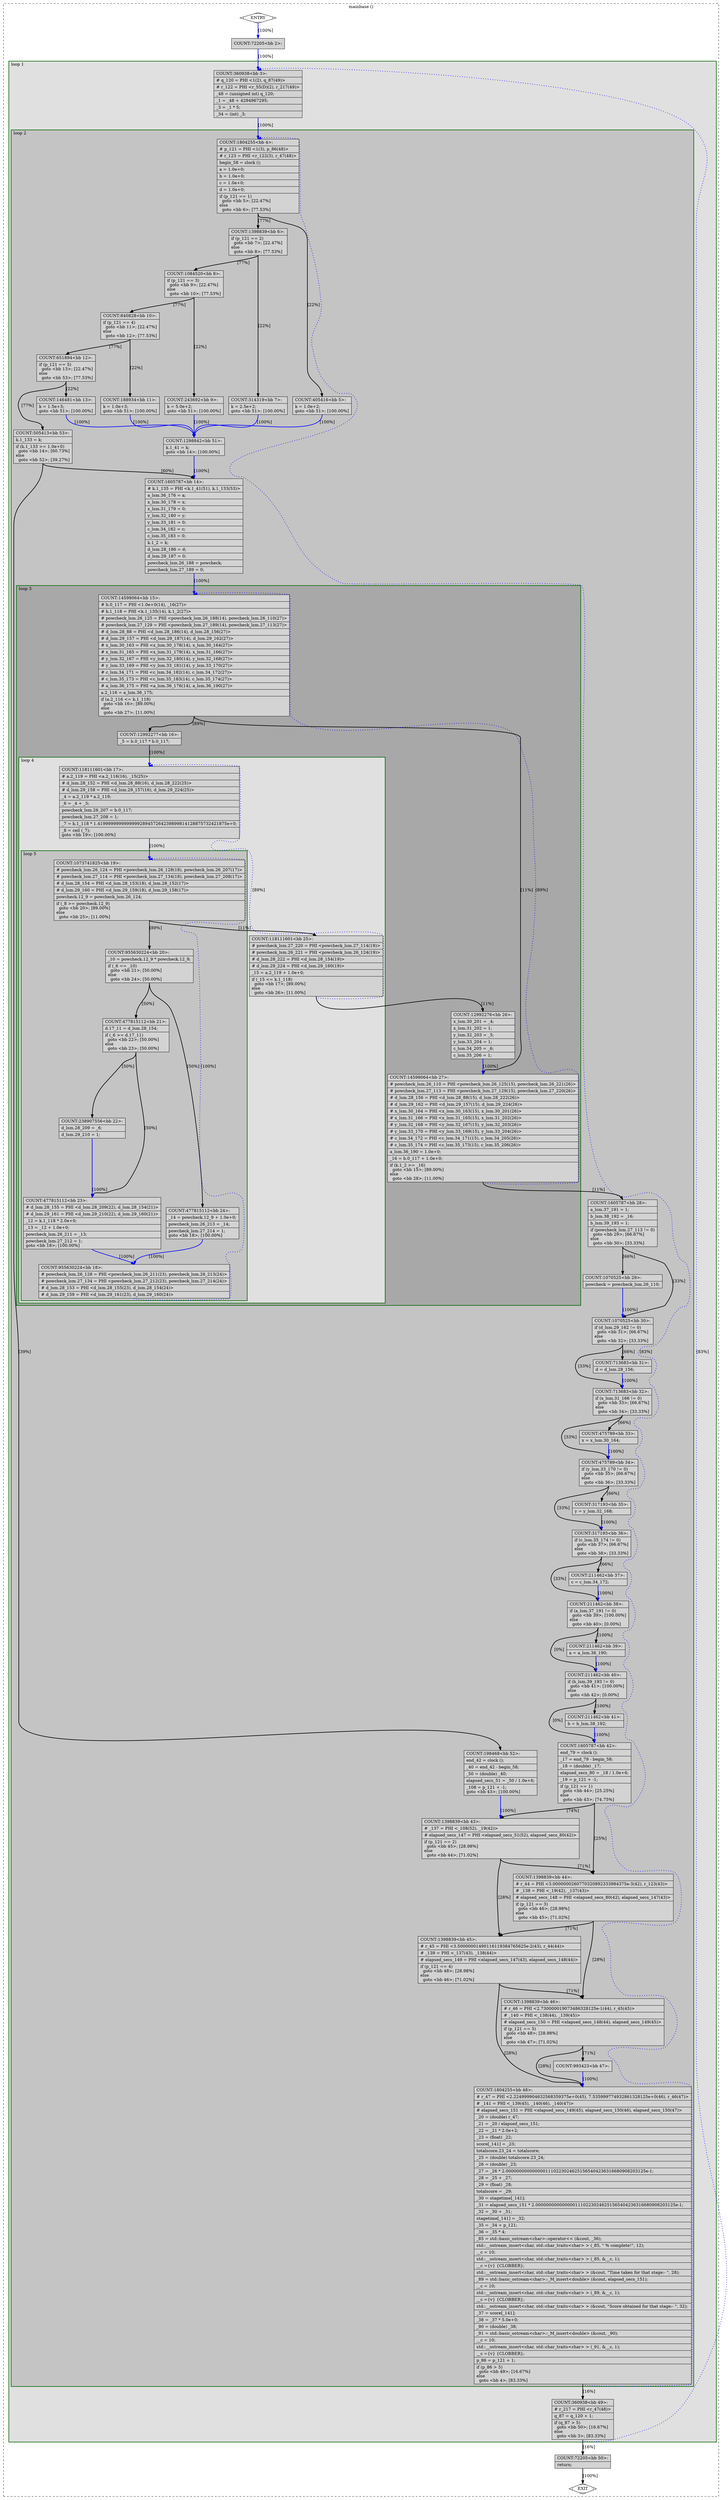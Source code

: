 digraph "benchmark.cpp.141t.loop" {
overlap=false;
subgraph "cluster_mainbase" {
	style="dashed";
	color="black";
	label="mainbase ()";
	subgraph cluster_1888_1 {
	style="filled";
	color="darkgreen";
	fillcolor="grey88";
	label="loop 1";
	labeljust=l;
	penwidth=2;
	subgraph cluster_1888_2 {
	style="filled";
	color="darkgreen";
	fillcolor="grey77";
	label="loop 2";
	labeljust=l;
	penwidth=2;
	subgraph cluster_1888_3 {
	style="filled";
	color="darkgreen";
	fillcolor="grey66";
	label="loop 3";
	labeljust=l;
	penwidth=2;
	subgraph cluster_1888_4 {
	style="filled";
	color="darkgreen";
	fillcolor="grey88";
	label="loop 4";
	labeljust=l;
	penwidth=2;
	subgraph cluster_1888_5 {
	style="filled";
	color="darkgreen";
	fillcolor="grey77";
	label="loop 5";
	labeljust=l;
	penwidth=2;
	fn_1888_basic_block_19 [shape=record,style=filled,fillcolor=lightgrey,label="{COUNT:1073741825\<bb\ 19\>:\l\
|#\ powcheck_lsm.26_124\ =\ PHI\ \<powcheck_lsm.26_128(18),\ powcheck_lsm.26_207(17)\>\l\
|#\ powcheck_lsm.27_114\ =\ PHI\ \<powcheck_lsm.27_134(18),\ powcheck_lsm.27_208(17)\>\l\
|#\ d_lsm.28_154\ =\ PHI\ \<d_lsm.28_153(18),\ d_lsm.28_152(17)\>\l\
|#\ d_lsm.29_160\ =\ PHI\ \<d_lsm.29_159(18),\ d_lsm.29_158(17)\>\l\
|powcheck.12_9\ =\ powcheck_lsm.26_124;\l\
|if\ (_8\ \>=\ powcheck.12_9)\l\
\ \ goto\ \<bb\ 20\>;\ [89.00%]\l\
else\l\
\ \ goto\ \<bb\ 25\>;\ [11.00%]\l\
}"];

	fn_1888_basic_block_20 [shape=record,style=filled,fillcolor=lightgrey,label="{COUNT:955630224\<bb\ 20\>:\l\
|_10\ =\ powcheck.12_9\ *\ powcheck.12_9;\l\
|if\ (_6\ ==\ _10)\l\
\ \ goto\ \<bb\ 21\>;\ [50.00%]\l\
else\l\
\ \ goto\ \<bb\ 24\>;\ [50.00%]\l\
}"];

	fn_1888_basic_block_21 [shape=record,style=filled,fillcolor=lightgrey,label="{COUNT:477815112\<bb\ 21\>:\l\
|d.17_11\ =\ d_lsm.28_154;\l\
|if\ (_6\ \>=\ d.17_11)\l\
\ \ goto\ \<bb\ 22\>;\ [50.00%]\l\
else\l\
\ \ goto\ \<bb\ 23\>;\ [50.00%]\l\
}"];

	fn_1888_basic_block_24 [shape=record,style=filled,fillcolor=lightgrey,label="{COUNT:477815112\<bb\ 24\>:\l\
|_14\ =\ powcheck.12_9\ +\ 1.0e+0;\l\
|powcheck_lsm.26_213\ =\ _14;\l\
|powcheck_lsm.27_214\ =\ 1;\l\
goto\ \<bb\ 18\>;\ [100.00%]\l\
}"];

	fn_1888_basic_block_22 [shape=record,style=filled,fillcolor=lightgrey,label="{COUNT:238907556\<bb\ 22\>:\l\
|d_lsm.28_209\ =\ _6;\l\
|d_lsm.29_210\ =\ 1;\l\
}"];

	fn_1888_basic_block_23 [shape=record,style=filled,fillcolor=lightgrey,label="{COUNT:477815112\<bb\ 23\>:\l\
|#\ d_lsm.28_155\ =\ PHI\ \<d_lsm.28_209(22),\ d_lsm.28_154(21)\>\l\
|#\ d_lsm.29_161\ =\ PHI\ \<d_lsm.29_210(22),\ d_lsm.29_160(21)\>\l\
|_12\ =\ k.1_118\ *\ 2.0e+0;\l\
|_13\ =\ _12\ +\ 1.0e+0;\l\
|powcheck_lsm.26_211\ =\ _13;\l\
|powcheck_lsm.27_212\ =\ 1;\l\
goto\ \<bb\ 18\>;\ [100.00%]\l\
}"];

	fn_1888_basic_block_18 [shape=record,style=filled,fillcolor=lightgrey,label="{COUNT:955630224\<bb\ 18\>:\l\
|#\ powcheck_lsm.26_128\ =\ PHI\ \<powcheck_lsm.26_211(23),\ powcheck_lsm.26_213(24)\>\l\
|#\ powcheck_lsm.27_134\ =\ PHI\ \<powcheck_lsm.27_212(23),\ powcheck_lsm.27_214(24)\>\l\
|#\ d_lsm.28_153\ =\ PHI\ \<d_lsm.28_155(23),\ d_lsm.28_154(24)\>\l\
|#\ d_lsm.29_159\ =\ PHI\ \<d_lsm.29_161(23),\ d_lsm.29_160(24)\>\l\
}"];

	}
	fn_1888_basic_block_17 [shape=record,style=filled,fillcolor=lightgrey,label="{COUNT:118111601\<bb\ 17\>:\l\
|#\ a.2_119\ =\ PHI\ \<a.2_116(16),\ _15(25)\>\l\
|#\ d_lsm.28_152\ =\ PHI\ \<d_lsm.28_88(16),\ d_lsm.28_222(25)\>\l\
|#\ d_lsm.29_158\ =\ PHI\ \<d_lsm.29_157(16),\ d_lsm.29_224(25)\>\l\
|_4\ =\ a.2_119\ *\ a.2_119;\l\
|_6\ =\ _4\ +\ _5;\l\
|powcheck_lsm.26_207\ =\ b.0_117;\l\
|powcheck_lsm.27_208\ =\ 1;\l\
|_7\ =\ k.1_118\ *\ 1.4199999999999999289457264239899814128875732421875e+0;\l\
|_8\ =\ ceil\ (_7);\l\
goto\ \<bb\ 19\>;\ [100.00%]\l\
}"];

	fn_1888_basic_block_25 [shape=record,style=filled,fillcolor=lightgrey,label="{COUNT:118111601\<bb\ 25\>:\l\
|#\ powcheck_lsm.27_220\ =\ PHI\ \<powcheck_lsm.27_114(19)\>\l\
|#\ powcheck_lsm.26_221\ =\ PHI\ \<powcheck_lsm.26_124(19)\>\l\
|#\ d_lsm.28_222\ =\ PHI\ \<d_lsm.28_154(19)\>\l\
|#\ d_lsm.29_224\ =\ PHI\ \<d_lsm.29_160(19)\>\l\
|_15\ =\ a.2_119\ +\ 1.0e+0;\l\
|if\ (_15\ \<=\ k.1_118)\l\
\ \ goto\ \<bb\ 17\>;\ [89.00%]\l\
else\l\
\ \ goto\ \<bb\ 26\>;\ [11.00%]\l\
}"];

	}
	fn_1888_basic_block_15 [shape=record,style=filled,fillcolor=lightgrey,label="{COUNT:14598064\<bb\ 15\>:\l\
|#\ b.0_117\ =\ PHI\ \<1.0e+0(14),\ _16(27)\>\l\
|#\ k.1_118\ =\ PHI\ \<k.1_135(14),\ k.1_2(27)\>\l\
|#\ powcheck_lsm.26_125\ =\ PHI\ \<powcheck_lsm.26_188(14),\ powcheck_lsm.26_110(27)\>\l\
|#\ powcheck_lsm.27_129\ =\ PHI\ \<powcheck_lsm.27_189(14),\ powcheck_lsm.27_113(27)\>\l\
|#\ d_lsm.28_88\ =\ PHI\ \<d_lsm.28_186(14),\ d_lsm.28_156(27)\>\l\
|#\ d_lsm.29_157\ =\ PHI\ \<d_lsm.29_187(14),\ d_lsm.29_162(27)\>\l\
|#\ x_lsm.30_163\ =\ PHI\ \<x_lsm.30_178(14),\ x_lsm.30_164(27)\>\l\
|#\ x_lsm.31_165\ =\ PHI\ \<x_lsm.31_179(14),\ x_lsm.31_166(27)\>\l\
|#\ y_lsm.32_167\ =\ PHI\ \<y_lsm.32_180(14),\ y_lsm.32_168(27)\>\l\
|#\ y_lsm.33_169\ =\ PHI\ \<y_lsm.33_181(14),\ y_lsm.33_170(27)\>\l\
|#\ c_lsm.34_171\ =\ PHI\ \<c_lsm.34_182(14),\ c_lsm.34_172(27)\>\l\
|#\ c_lsm.35_173\ =\ PHI\ \<c_lsm.35_183(14),\ c_lsm.35_174(27)\>\l\
|#\ a_lsm.36_175\ =\ PHI\ \<a_lsm.36_176(14),\ a_lsm.36_190(27)\>\l\
|a.2_116\ =\ a_lsm.36_175;\l\
|if\ (a.2_116\ \<=\ k.1_118)\l\
\ \ goto\ \<bb\ 16\>;\ [89.00%]\l\
else\l\
\ \ goto\ \<bb\ 27\>;\ [11.00%]\l\
}"];

	fn_1888_basic_block_16 [shape=record,style=filled,fillcolor=lightgrey,label="{COUNT:12992277\<bb\ 16\>:\l\
|_5\ =\ b.0_117\ *\ b.0_117;\l\
}"];

	fn_1888_basic_block_27 [shape=record,style=filled,fillcolor=lightgrey,label="{COUNT:14598064\<bb\ 27\>:\l\
|#\ powcheck_lsm.26_110\ =\ PHI\ \<powcheck_lsm.26_125(15),\ powcheck_lsm.26_221(26)\>\l\
|#\ powcheck_lsm.27_113\ =\ PHI\ \<powcheck_lsm.27_129(15),\ powcheck_lsm.27_220(26)\>\l\
|#\ d_lsm.28_156\ =\ PHI\ \<d_lsm.28_88(15),\ d_lsm.28_222(26)\>\l\
|#\ d_lsm.29_162\ =\ PHI\ \<d_lsm.29_157(15),\ d_lsm.29_224(26)\>\l\
|#\ x_lsm.30_164\ =\ PHI\ \<x_lsm.30_163(15),\ x_lsm.30_201(26)\>\l\
|#\ x_lsm.31_166\ =\ PHI\ \<x_lsm.31_165(15),\ x_lsm.31_202(26)\>\l\
|#\ y_lsm.32_168\ =\ PHI\ \<y_lsm.32_167(15),\ y_lsm.32_203(26)\>\l\
|#\ y_lsm.33_170\ =\ PHI\ \<y_lsm.33_169(15),\ y_lsm.33_204(26)\>\l\
|#\ c_lsm.34_172\ =\ PHI\ \<c_lsm.34_171(15),\ c_lsm.34_205(26)\>\l\
|#\ c_lsm.35_174\ =\ PHI\ \<c_lsm.35_173(15),\ c_lsm.35_206(26)\>\l\
|a_lsm.36_190\ =\ 1.0e+0;\l\
|_16\ =\ b.0_117\ +\ 1.0e+0;\l\
|if\ (k.1_2\ \>=\ _16)\l\
\ \ goto\ \<bb\ 15\>;\ [89.00%]\l\
else\l\
\ \ goto\ \<bb\ 28\>;\ [11.00%]\l\
}"];

	fn_1888_basic_block_26 [shape=record,style=filled,fillcolor=lightgrey,label="{COUNT:12992276\<bb\ 26\>:\l\
|x_lsm.30_201\ =\ _4;\l\
|x_lsm.31_202\ =\ 1;\l\
|y_lsm.32_203\ =\ _5;\l\
|y_lsm.33_204\ =\ 1;\l\
|c_lsm.34_205\ =\ _6;\l\
|c_lsm.35_206\ =\ 1;\l\
}"];

	}
	fn_1888_basic_block_4 [shape=record,style=filled,fillcolor=lightgrey,label="{COUNT:1804255\<bb\ 4\>:\l\
|#\ p_121\ =\ PHI\ \<1(3),\ p_86(48)\>\l\
|#\ r_123\ =\ PHI\ \<r_122(3),\ r_47(48)\>\l\
|begin_58\ =\ clock\ ();\l\
|a\ =\ 1.0e+0;\l\
|b\ =\ 1.0e+0;\l\
|c\ =\ 1.0e+0;\l\
|d\ =\ 1.0e+0;\l\
|if\ (p_121\ ==\ 1)\l\
\ \ goto\ \<bb\ 5\>;\ [22.47%]\l\
else\l\
\ \ goto\ \<bb\ 6\>;\ [77.53%]\l\
}"];

	fn_1888_basic_block_5 [shape=record,style=filled,fillcolor=lightgrey,label="{COUNT:405416\<bb\ 5\>:\l\
|k\ =\ 1.0e+2;\l\
goto\ \<bb\ 51\>;\ [100.00%]\l\
}"];

	fn_1888_basic_block_6 [shape=record,style=filled,fillcolor=lightgrey,label="{COUNT:1398839\<bb\ 6\>:\l\
|if\ (p_121\ ==\ 2)\l\
\ \ goto\ \<bb\ 7\>;\ [22.47%]\l\
else\l\
\ \ goto\ \<bb\ 8\>;\ [77.53%]\l\
}"];

	fn_1888_basic_block_51 [shape=record,style=filled,fillcolor=lightgrey,label="{COUNT:1298842\<bb\ 51\>:\l\
|k.1_41\ =\ k;\l\
goto\ \<bb\ 14\>;\ [100.00%]\l\
}"];

	fn_1888_basic_block_7 [shape=record,style=filled,fillcolor=lightgrey,label="{COUNT:314319\<bb\ 7\>:\l\
|k\ =\ 2.5e+2;\l\
goto\ \<bb\ 51\>;\ [100.00%]\l\
}"];

	fn_1888_basic_block_8 [shape=record,style=filled,fillcolor=lightgrey,label="{COUNT:1084520\<bb\ 8\>:\l\
|if\ (p_121\ ==\ 3)\l\
\ \ goto\ \<bb\ 9\>;\ [22.47%]\l\
else\l\
\ \ goto\ \<bb\ 10\>;\ [77.53%]\l\
}"];

	fn_1888_basic_block_14 [shape=record,style=filled,fillcolor=lightgrey,label="{COUNT:1605787\<bb\ 14\>:\l\
|#\ k.1_135\ =\ PHI\ \<k.1_41(51),\ k.1_133(53)\>\l\
|a_lsm.36_176\ =\ a;\l\
|x_lsm.30_178\ =\ x;\l\
|x_lsm.31_179\ =\ 0;\l\
|y_lsm.32_180\ =\ y;\l\
|y_lsm.33_181\ =\ 0;\l\
|c_lsm.34_182\ =\ c;\l\
|c_lsm.35_183\ =\ 0;\l\
|k.1_2\ =\ k;\l\
|d_lsm.28_186\ =\ d;\l\
|d_lsm.29_187\ =\ 0;\l\
|powcheck_lsm.26_188\ =\ powcheck;\l\
|powcheck_lsm.27_189\ =\ 0;\l\
}"];

	fn_1888_basic_block_9 [shape=record,style=filled,fillcolor=lightgrey,label="{COUNT:243692\<bb\ 9\>:\l\
|k\ =\ 5.0e+2;\l\
goto\ \<bb\ 51\>;\ [100.00%]\l\
}"];

	fn_1888_basic_block_10 [shape=record,style=filled,fillcolor=lightgrey,label="{COUNT:840828\<bb\ 10\>:\l\
|if\ (p_121\ ==\ 4)\l\
\ \ goto\ \<bb\ 11\>;\ [22.47%]\l\
else\l\
\ \ goto\ \<bb\ 12\>;\ [77.53%]\l\
}"];

	fn_1888_basic_block_11 [shape=record,style=filled,fillcolor=lightgrey,label="{COUNT:188934\<bb\ 11\>:\l\
|k\ =\ 1.0e+3;\l\
goto\ \<bb\ 51\>;\ [100.00%]\l\
}"];

	fn_1888_basic_block_12 [shape=record,style=filled,fillcolor=lightgrey,label="{COUNT:651894\<bb\ 12\>:\l\
|if\ (p_121\ ==\ 5)\l\
\ \ goto\ \<bb\ 13\>;\ [22.47%]\l\
else\l\
\ \ goto\ \<bb\ 53\>;\ [77.53%]\l\
}"];

	fn_1888_basic_block_13 [shape=record,style=filled,fillcolor=lightgrey,label="{COUNT:146481\<bb\ 13\>:\l\
|k\ =\ 1.5e+3;\l\
goto\ \<bb\ 51\>;\ [100.00%]\l\
}"];

	fn_1888_basic_block_53 [shape=record,style=filled,fillcolor=lightgrey,label="{COUNT:505413\<bb\ 53\>:\l\
|k.1_133\ =\ k;\l\
|if\ (k.1_133\ \>=\ 1.0e+0)\l\
\ \ goto\ \<bb\ 14\>;\ [60.73%]\l\
else\l\
\ \ goto\ \<bb\ 52\>;\ [39.27%]\l\
}"];

	fn_1888_basic_block_28 [shape=record,style=filled,fillcolor=lightgrey,label="{COUNT:1605787\<bb\ 28\>:\l\
|a_lsm.37_191\ =\ 1;\l\
|b_lsm.38_192\ =\ _16;\l\
|b_lsm.39_193\ =\ 1;\l\
|if\ (powcheck_lsm.27_113\ !=\ 0)\l\
\ \ goto\ \<bb\ 29\>;\ [66.67%]\l\
else\l\
\ \ goto\ \<bb\ 30\>;\ [33.33%]\l\
}"];

	fn_1888_basic_block_52 [shape=record,style=filled,fillcolor=lightgrey,label="{COUNT:198468\<bb\ 52\>:\l\
|end_42\ =\ clock\ ();\l\
|_40\ =\ end_42\ -\ begin_58;\l\
|_50\ =\ (double)\ _40;\l\
|elapsed_secs_51\ =\ _50\ /\ 1.0e+6;\l\
|_108\ =\ p_121\ +\ -1;\l\
goto\ \<bb\ 43\>;\ [100.00%]\l\
}"];

	fn_1888_basic_block_30 [shape=record,style=filled,fillcolor=lightgrey,label="{COUNT:1070525\<bb\ 30\>:\l\
|if\ (d_lsm.29_162\ !=\ 0)\l\
\ \ goto\ \<bb\ 31\>;\ [66.67%]\l\
else\l\
\ \ goto\ \<bb\ 32\>;\ [33.33%]\l\
}"];

	fn_1888_basic_block_29 [shape=record,style=filled,fillcolor=lightgrey,label="{COUNT:1070525\<bb\ 29\>:\l\
|powcheck\ =\ powcheck_lsm.26_110;\l\
}"];

	fn_1888_basic_block_43 [shape=record,style=filled,fillcolor=lightgrey,label="{COUNT:1398839\<bb\ 43\>:\l\
|#\ _137\ =\ PHI\ \<_108(52),\ _19(42)\>\l\
|#\ elapsed_secs_147\ =\ PHI\ \<elapsed_secs_51(52),\ elapsed_secs_80(42)\>\l\
|if\ (p_121\ ==\ 2)\l\
\ \ goto\ \<bb\ 45\>;\ [28.98%]\l\
else\l\
\ \ goto\ \<bb\ 44\>;\ [71.02%]\l\
}"];

	fn_1888_basic_block_32 [shape=record,style=filled,fillcolor=lightgrey,label="{COUNT:713683\<bb\ 32\>:\l\
|if\ (x_lsm.31_166\ !=\ 0)\l\
\ \ goto\ \<bb\ 33\>;\ [66.67%]\l\
else\l\
\ \ goto\ \<bb\ 34\>;\ [33.33%]\l\
}"];

	fn_1888_basic_block_31 [shape=record,style=filled,fillcolor=lightgrey,label="{COUNT:713683\<bb\ 31\>:\l\
|d\ =\ d_lsm.28_156;\l\
}"];

	fn_1888_basic_block_45 [shape=record,style=filled,fillcolor=lightgrey,label="{COUNT:1398839\<bb\ 45\>:\l\
|#\ r_45\ =\ PHI\ \<3.50000001490116119384765625e-2(43),\ r_44(44)\>\l\
|#\ _139\ =\ PHI\ \<_137(43),\ _138(44)\>\l\
|#\ elapsed_secs_149\ =\ PHI\ \<elapsed_secs_147(43),\ elapsed_secs_148(44)\>\l\
|if\ (p_121\ ==\ 4)\l\
\ \ goto\ \<bb\ 48\>;\ [28.98%]\l\
else\l\
\ \ goto\ \<bb\ 46\>;\ [71.02%]\l\
}"];

	fn_1888_basic_block_44 [shape=record,style=filled,fillcolor=lightgrey,label="{COUNT:1398839\<bb\ 44\>:\l\
|#\ r_44\ =\ PHI\ \<3.0000000260770320892333984375e-3(42),\ r_123(43)\>\l\
|#\ _138\ =\ PHI\ \<_19(42),\ _137(43)\>\l\
|#\ elapsed_secs_148\ =\ PHI\ \<elapsed_secs_80(42),\ elapsed_secs_147(43)\>\l\
|if\ (p_121\ ==\ 3)\l\
\ \ goto\ \<bb\ 46\>;\ [28.98%]\l\
else\l\
\ \ goto\ \<bb\ 45\>;\ [71.02%]\l\
}"];

	fn_1888_basic_block_34 [shape=record,style=filled,fillcolor=lightgrey,label="{COUNT:475789\<bb\ 34\>:\l\
|if\ (y_lsm.33_170\ !=\ 0)\l\
\ \ goto\ \<bb\ 35\>;\ [66.67%]\l\
else\l\
\ \ goto\ \<bb\ 36\>;\ [33.33%]\l\
}"];

	fn_1888_basic_block_33 [shape=record,style=filled,fillcolor=lightgrey,label="{COUNT:475789\<bb\ 33\>:\l\
|x\ =\ x_lsm.30_164;\l\
}"];

	fn_1888_basic_block_48 [shape=record,style=filled,fillcolor=lightgrey,label="{COUNT:1804255\<bb\ 48\>:\l\
|#\ r_47\ =\ PHI\ \<2.224999904632568359375e+0(45),\ 7.535999774932861328125e+0(46),\ r_46(47)\>\l\
|#\ _141\ =\ PHI\ \<_139(45),\ _140(46),\ _140(47)\>\l\
|#\ elapsed_secs_151\ =\ PHI\ \<elapsed_secs_149(45),\ elapsed_secs_150(46),\ elapsed_secs_150(47)\>\l\
|_20\ =\ (double)\ r_47;\l\
|_21\ =\ _20\ /\ elapsed_secs_151;\l\
|_22\ =\ _21\ *\ 2.0e+2;\l\
|_23\ =\ (float)\ _22;\l\
|score[_141]\ =\ _23;\l\
|totalscore.23_24\ =\ totalscore;\l\
|_25\ =\ (double)\ totalscore.23_24;\l\
|_26\ =\ (double)\ _23;\l\
|_27\ =\ _26\ *\ 2.00000000000000011102230246251565404236316680908203125e-1;\l\
|_28\ =\ _25\ +\ _27;\l\
|_29\ =\ (float)\ _28;\l\
|totalscore\ =\ _29;\l\
|_30\ =\ stagetime[_141];\l\
|_31\ =\ elapsed_secs_151\ *\ 2.00000000000000011102230246251565404236316680908203125e-1;\l\
|_32\ =\ _30\ +\ _31;\l\
|stagetime[_141]\ =\ _32;\l\
|_35\ =\ _34\ +\ p_121;\l\
|_36\ =\ _35\ *\ 4;\l\
|_85\ =\ std::basic_ostream\<char\>::operator\<\<\ (&cout,\ _36);\l\
|std::__ostream_insert\<char,\ std::char_traits\<char\>\ \>\ (_85,\ \"\ %\ complete!\",\ 12);\l\
|__c\ =\ 10;\l\
|std::__ostream_insert\<char,\ std::char_traits\<char\>\ \>\ (_85,\ &__c,\ 1);\l\
|__c\ =\{v\}\ \{CLOBBER\};\l\
|std::__ostream_insert\<char,\ std::char_traits\<char\>\ \>\ (&cout,\ \"Time\ taken\ for\ that\ stage:-\ \",\ 28);\l\
|_89\ =\ std::basic_ostream\<char\>::_M_insert\<double\>\ (&cout,\ elapsed_secs_151);\l\
|__c\ =\ 10;\l\
|std::__ostream_insert\<char,\ std::char_traits\<char\>\ \>\ (_89,\ &__c,\ 1);\l\
|__c\ =\{v\}\ \{CLOBBER\};\l\
|std::__ostream_insert\<char,\ std::char_traits\<char\>\ \>\ (&cout,\ \"Score\ obtained\ for\ that\ stage:-\ \",\ 32);\l\
|_37\ =\ score[_141];\l\
|_38\ =\ _37\ *\ 5.0e+0;\l\
|_90\ =\ (double)\ _38;\l\
|_91\ =\ std::basic_ostream\<char\>::_M_insert\<double\>\ (&cout,\ _90);\l\
|__c\ =\ 10;\l\
|std::__ostream_insert\<char,\ std::char_traits\<char\>\ \>\ (_91,\ &__c,\ 1);\l\
|__c\ =\{v\}\ \{CLOBBER\};\l\
|p_86\ =\ p_121\ +\ 1;\l\
|if\ (p_86\ \>\ 5)\l\
\ \ goto\ \<bb\ 49\>;\ [16.67%]\l\
else\l\
\ \ goto\ \<bb\ 4\>;\ [83.33%]\l\
}"];

	fn_1888_basic_block_46 [shape=record,style=filled,fillcolor=lightgrey,label="{COUNT:1398839\<bb\ 46\>:\l\
|#\ r_46\ =\ PHI\ \<2.730000019073486328125e-1(44),\ r_45(45)\>\l\
|#\ _140\ =\ PHI\ \<_138(44),\ _139(45)\>\l\
|#\ elapsed_secs_150\ =\ PHI\ \<elapsed_secs_148(44),\ elapsed_secs_149(45)\>\l\
|if\ (p_121\ ==\ 5)\l\
\ \ goto\ \<bb\ 48\>;\ [28.98%]\l\
else\l\
\ \ goto\ \<bb\ 47\>;\ [71.02%]\l\
}"];

	fn_1888_basic_block_36 [shape=record,style=filled,fillcolor=lightgrey,label="{COUNT:317193\<bb\ 36\>:\l\
|if\ (c_lsm.35_174\ !=\ 0)\l\
\ \ goto\ \<bb\ 37\>;\ [66.67%]\l\
else\l\
\ \ goto\ \<bb\ 38\>;\ [33.33%]\l\
}"];

	fn_1888_basic_block_35 [shape=record,style=filled,fillcolor=lightgrey,label="{COUNT:317193\<bb\ 35\>:\l\
|y\ =\ y_lsm.32_168;\l\
}"];

	fn_1888_basic_block_47 [shape=record,style=filled,fillcolor=lightgrey,label="{COUNT:993423\<bb\ 47\>:\l\
}"];

	fn_1888_basic_block_38 [shape=record,style=filled,fillcolor=lightgrey,label="{COUNT:211462\<bb\ 38\>:\l\
|if\ (a_lsm.37_191\ !=\ 0)\l\
\ \ goto\ \<bb\ 39\>;\ [100.00%]\l\
else\l\
\ \ goto\ \<bb\ 40\>;\ [0.00%]\l\
}"];

	fn_1888_basic_block_37 [shape=record,style=filled,fillcolor=lightgrey,label="{COUNT:211462\<bb\ 37\>:\l\
|c\ =\ c_lsm.34_172;\l\
}"];

	fn_1888_basic_block_40 [shape=record,style=filled,fillcolor=lightgrey,label="{COUNT:211462\<bb\ 40\>:\l\
|if\ (b_lsm.39_193\ !=\ 0)\l\
\ \ goto\ \<bb\ 41\>;\ [100.00%]\l\
else\l\
\ \ goto\ \<bb\ 42\>;\ [0.00%]\l\
}"];

	fn_1888_basic_block_39 [shape=record,style=filled,fillcolor=lightgrey,label="{COUNT:211462\<bb\ 39\>:\l\
|a\ =\ a_lsm.36_190;\l\
}"];

	fn_1888_basic_block_42 [shape=record,style=filled,fillcolor=lightgrey,label="{COUNT:1605787\<bb\ 42\>:\l\
|end_79\ =\ clock\ ();\l\
|_17\ =\ end_79\ -\ begin_58;\l\
|_18\ =\ (double)\ _17;\l\
|elapsed_secs_80\ =\ _18\ /\ 1.0e+6;\l\
|_19\ =\ p_121\ +\ -1;\l\
|if\ (p_121\ ==\ 1)\l\
\ \ goto\ \<bb\ 44\>;\ [25.25%]\l\
else\l\
\ \ goto\ \<bb\ 43\>;\ [74.75%]\l\
}"];

	fn_1888_basic_block_41 [shape=record,style=filled,fillcolor=lightgrey,label="{COUNT:211462\<bb\ 41\>:\l\
|b\ =\ b_lsm.38_192;\l\
}"];

	}
	fn_1888_basic_block_3 [shape=record,style=filled,fillcolor=lightgrey,label="{COUNT:360938\<bb\ 3\>:\l\
|#\ q_120\ =\ PHI\ \<1(2),\ q_87(49)\>\l\
|#\ r_122\ =\ PHI\ \<r_55(D)(2),\ r_217(49)\>\l\
|_48\ =\ (unsigned\ int)\ q_120;\l\
|_1\ =\ _48\ +\ 4294967295;\l\
|_3\ =\ _1\ *\ 5;\l\
|_34\ =\ (int)\ _3;\l\
}"];

	fn_1888_basic_block_49 [shape=record,style=filled,fillcolor=lightgrey,label="{COUNT:360938\<bb\ 49\>:\l\
|#\ r_217\ =\ PHI\ \<r_47(48)\>\l\
|q_87\ =\ q_120\ +\ 1;\l\
|if\ (q_87\ \>\ 5)\l\
\ \ goto\ \<bb\ 50\>;\ [16.67%]\l\
else\l\
\ \ goto\ \<bb\ 3\>;\ [83.33%]\l\
}"];

	}
	fn_1888_basic_block_0 [shape=Mdiamond,style=filled,fillcolor=white,label="ENTRY"];

	fn_1888_basic_block_1 [shape=Mdiamond,style=filled,fillcolor=white,label="EXIT"];

	fn_1888_basic_block_2 [shape=record,style=filled,fillcolor=lightgrey,label="{COUNT:72205\<bb\ 2\>:\l\
}"];

	fn_1888_basic_block_50 [shape=record,style=filled,fillcolor=lightgrey,label="{COUNT:72205\<bb\ 50\>:\l\
|return;\l\
}"];

	fn_1888_basic_block_0:s -> fn_1888_basic_block_2:n [style="solid,bold",color=blue,weight=100,constraint=true,label="[100%]"];
	fn_1888_basic_block_2:s -> fn_1888_basic_block_3:n [style="solid,bold",color=blue,weight=100,constraint=true,label="[100%]"];
	fn_1888_basic_block_3:s -> fn_1888_basic_block_4:n [style="solid,bold",color=blue,weight=100,constraint=true,label="[100%]"];
	fn_1888_basic_block_4:s -> fn_1888_basic_block_5:n [style="solid,bold",color=black,weight=10,constraint=true,label="[22%]"];
	fn_1888_basic_block_4:s -> fn_1888_basic_block_6:n [style="solid,bold",color=black,weight=10,constraint=true,label="[77%]"];
	fn_1888_basic_block_5:s -> fn_1888_basic_block_51:n [style="solid,bold",color=blue,weight=100,constraint=true,label="[100%]"];
	fn_1888_basic_block_6:s -> fn_1888_basic_block_7:n [style="solid,bold",color=black,weight=10,constraint=true,label="[22%]"];
	fn_1888_basic_block_6:s -> fn_1888_basic_block_8:n [style="solid,bold",color=black,weight=10,constraint=true,label="[77%]"];
	fn_1888_basic_block_7:s -> fn_1888_basic_block_51:n [style="solid,bold",color=blue,weight=100,constraint=true,label="[100%]"];
	fn_1888_basic_block_8:s -> fn_1888_basic_block_9:n [style="solid,bold",color=black,weight=10,constraint=true,label="[22%]"];
	fn_1888_basic_block_8:s -> fn_1888_basic_block_10:n [style="solid,bold",color=black,weight=10,constraint=true,label="[77%]"];
	fn_1888_basic_block_9:s -> fn_1888_basic_block_51:n [style="solid,bold",color=blue,weight=100,constraint=true,label="[100%]"];
	fn_1888_basic_block_10:s -> fn_1888_basic_block_11:n [style="solid,bold",color=black,weight=10,constraint=true,label="[22%]"];
	fn_1888_basic_block_10:s -> fn_1888_basic_block_12:n [style="solid,bold",color=black,weight=10,constraint=true,label="[77%]"];
	fn_1888_basic_block_11:s -> fn_1888_basic_block_51:n [style="solid,bold",color=blue,weight=100,constraint=true,label="[100%]"];
	fn_1888_basic_block_12:s -> fn_1888_basic_block_13:n [style="solid,bold",color=black,weight=10,constraint=true,label="[22%]"];
	fn_1888_basic_block_12:s -> fn_1888_basic_block_53:n [style="solid,bold",color=black,weight=10,constraint=true,label="[77%]"];
	fn_1888_basic_block_13:s -> fn_1888_basic_block_51:n [style="solid,bold",color=blue,weight=100,constraint=true,label="[100%]"];
	fn_1888_basic_block_14:s -> fn_1888_basic_block_15:n [style="solid,bold",color=blue,weight=100,constraint=true,label="[100%]"];
	fn_1888_basic_block_15:s -> fn_1888_basic_block_16:n [style="solid,bold",color=black,weight=10,constraint=true,label="[89%]"];
	fn_1888_basic_block_15:s -> fn_1888_basic_block_27:n [style="solid,bold",color=black,weight=10,constraint=true,label="[11%]"];
	fn_1888_basic_block_16:s -> fn_1888_basic_block_17:n [style="solid,bold",color=blue,weight=100,constraint=true,label="[100%]"];
	fn_1888_basic_block_17:s -> fn_1888_basic_block_19:n [style="solid,bold",color=blue,weight=100,constraint=true,label="[100%]"];
	fn_1888_basic_block_18:s -> fn_1888_basic_block_19:n [style="dotted,bold",color=blue,weight=10,constraint=false,label="[100%]"];
	fn_1888_basic_block_19:s -> fn_1888_basic_block_20:n [style="solid,bold",color=black,weight=10,constraint=true,label="[89%]"];
	fn_1888_basic_block_19:s -> fn_1888_basic_block_25:n [style="solid,bold",color=black,weight=10,constraint=true,label="[11%]"];
	fn_1888_basic_block_20:s -> fn_1888_basic_block_21:n [style="solid,bold",color=black,weight=10,constraint=true,label="[50%]"];
	fn_1888_basic_block_20:s -> fn_1888_basic_block_24:n [style="solid,bold",color=black,weight=10,constraint=true,label="[50%]"];
	fn_1888_basic_block_21:s -> fn_1888_basic_block_22:n [style="solid,bold",color=black,weight=10,constraint=true,label="[50%]"];
	fn_1888_basic_block_21:s -> fn_1888_basic_block_23:n [style="solid,bold",color=black,weight=10,constraint=true,label="[50%]"];
	fn_1888_basic_block_22:s -> fn_1888_basic_block_23:n [style="solid,bold",color=blue,weight=100,constraint=true,label="[100%]"];
	fn_1888_basic_block_23:s -> fn_1888_basic_block_18:n [style="solid,bold",color=blue,weight=100,constraint=true,label="[100%]"];
	fn_1888_basic_block_24:s -> fn_1888_basic_block_18:n [style="solid,bold",color=blue,weight=100,constraint=true,label="[100%]"];
	fn_1888_basic_block_25:s -> fn_1888_basic_block_17:n [style="dotted,bold",color=blue,weight=10,constraint=false,label="[89%]"];
	fn_1888_basic_block_25:s -> fn_1888_basic_block_26:n [style="solid,bold",color=black,weight=10,constraint=true,label="[11%]"];
	fn_1888_basic_block_26:s -> fn_1888_basic_block_27:n [style="solid,bold",color=blue,weight=100,constraint=true,label="[100%]"];
	fn_1888_basic_block_27:s -> fn_1888_basic_block_15:n [style="dotted,bold",color=blue,weight=10,constraint=false,label="[89%]"];
	fn_1888_basic_block_27:s -> fn_1888_basic_block_28:n [style="solid,bold",color=black,weight=10,constraint=true,label="[11%]"];
	fn_1888_basic_block_28:s -> fn_1888_basic_block_30:n [style="solid,bold",color=black,weight=10,constraint=true,label="[33%]"];
	fn_1888_basic_block_28:s -> fn_1888_basic_block_29:n [style="solid,bold",color=black,weight=10,constraint=true,label="[66%]"];
	fn_1888_basic_block_29:s -> fn_1888_basic_block_30:n [style="solid,bold",color=blue,weight=100,constraint=true,label="[100%]"];
	fn_1888_basic_block_30:s -> fn_1888_basic_block_32:n [style="solid,bold",color=black,weight=10,constraint=true,label="[33%]"];
	fn_1888_basic_block_30:s -> fn_1888_basic_block_31:n [style="solid,bold",color=black,weight=10,constraint=true,label="[66%]"];
	fn_1888_basic_block_31:s -> fn_1888_basic_block_32:n [style="solid,bold",color=blue,weight=100,constraint=true,label="[100%]"];
	fn_1888_basic_block_32:s -> fn_1888_basic_block_34:n [style="solid,bold",color=black,weight=10,constraint=true,label="[33%]"];
	fn_1888_basic_block_32:s -> fn_1888_basic_block_33:n [style="solid,bold",color=black,weight=10,constraint=true,label="[66%]"];
	fn_1888_basic_block_33:s -> fn_1888_basic_block_34:n [style="solid,bold",color=blue,weight=100,constraint=true,label="[100%]"];
	fn_1888_basic_block_34:s -> fn_1888_basic_block_36:n [style="solid,bold",color=black,weight=10,constraint=true,label="[33%]"];
	fn_1888_basic_block_34:s -> fn_1888_basic_block_35:n [style="solid,bold",color=black,weight=10,constraint=true,label="[66%]"];
	fn_1888_basic_block_35:s -> fn_1888_basic_block_36:n [style="solid,bold",color=blue,weight=100,constraint=true,label="[100%]"];
	fn_1888_basic_block_36:s -> fn_1888_basic_block_38:n [style="solid,bold",color=black,weight=10,constraint=true,label="[33%]"];
	fn_1888_basic_block_36:s -> fn_1888_basic_block_37:n [style="solid,bold",color=black,weight=10,constraint=true,label="[66%]"];
	fn_1888_basic_block_37:s -> fn_1888_basic_block_38:n [style="solid,bold",color=blue,weight=100,constraint=true,label="[100%]"];
	fn_1888_basic_block_38:s -> fn_1888_basic_block_40:n [style="solid,bold",color=black,weight=10,constraint=true,label="[0%]"];
	fn_1888_basic_block_38:s -> fn_1888_basic_block_39:n [style="solid,bold",color=black,weight=10,constraint=true,label="[100%]"];
	fn_1888_basic_block_39:s -> fn_1888_basic_block_40:n [style="solid,bold",color=blue,weight=100,constraint=true,label="[100%]"];
	fn_1888_basic_block_40:s -> fn_1888_basic_block_42:n [style="solid,bold",color=black,weight=10,constraint=true,label="[0%]"];
	fn_1888_basic_block_40:s -> fn_1888_basic_block_41:n [style="solid,bold",color=black,weight=10,constraint=true,label="[100%]"];
	fn_1888_basic_block_41:s -> fn_1888_basic_block_42:n [style="solid,bold",color=blue,weight=100,constraint=true,label="[100%]"];
	fn_1888_basic_block_42:s -> fn_1888_basic_block_44:n [style="solid,bold",color=black,weight=10,constraint=true,label="[25%]"];
	fn_1888_basic_block_42:s -> fn_1888_basic_block_43:n [style="solid,bold",color=black,weight=10,constraint=true,label="[74%]"];
	fn_1888_basic_block_43:s -> fn_1888_basic_block_45:n [style="solid,bold",color=black,weight=10,constraint=true,label="[28%]"];
	fn_1888_basic_block_43:s -> fn_1888_basic_block_44:n [style="solid,bold",color=black,weight=10,constraint=true,label="[71%]"];
	fn_1888_basic_block_44:s -> fn_1888_basic_block_46:n [style="solid,bold",color=black,weight=10,constraint=true,label="[28%]"];
	fn_1888_basic_block_44:s -> fn_1888_basic_block_45:n [style="solid,bold",color=black,weight=10,constraint=true,label="[71%]"];
	fn_1888_basic_block_45:s -> fn_1888_basic_block_48:n [style="solid,bold",color=black,weight=10,constraint=true,label="[28%]"];
	fn_1888_basic_block_45:s -> fn_1888_basic_block_46:n [style="solid,bold",color=black,weight=10,constraint=true,label="[71%]"];
	fn_1888_basic_block_46:s -> fn_1888_basic_block_48:n [style="solid,bold",color=black,weight=10,constraint=true,label="[28%]"];
	fn_1888_basic_block_46:s -> fn_1888_basic_block_47:n [style="solid,bold",color=black,weight=10,constraint=true,label="[71%]"];
	fn_1888_basic_block_47:s -> fn_1888_basic_block_48:n [style="solid,bold",color=blue,weight=100,constraint=true,label="[100%]"];
	fn_1888_basic_block_48:s -> fn_1888_basic_block_49:n [style="solid,bold",color=black,weight=10,constraint=true,label="[16%]"];
	fn_1888_basic_block_48:s -> fn_1888_basic_block_4:n [style="dotted,bold",color=blue,weight=10,constraint=false,label="[83%]"];
	fn_1888_basic_block_49:s -> fn_1888_basic_block_50:n [style="solid,bold",color=black,weight=10,constraint=true,label="[16%]"];
	fn_1888_basic_block_49:s -> fn_1888_basic_block_3:n [style="dotted,bold",color=blue,weight=10,constraint=false,label="[83%]"];
	fn_1888_basic_block_50:s -> fn_1888_basic_block_1:n [style="solid,bold",color=black,weight=10,constraint=true,label="[100%]"];
	fn_1888_basic_block_51:s -> fn_1888_basic_block_14:n [style="solid,bold",color=blue,weight=100,constraint=true,label="[100%]"];
	fn_1888_basic_block_52:s -> fn_1888_basic_block_43:n [style="solid,bold",color=blue,weight=100,constraint=true,label="[100%]"];
	fn_1888_basic_block_53:s -> fn_1888_basic_block_14:n [style="solid,bold",color=black,weight=10,constraint=true,label="[60%]"];
	fn_1888_basic_block_53:s -> fn_1888_basic_block_52:n [style="solid,bold",color=black,weight=10,constraint=true,label="[39%]"];
	fn_1888_basic_block_0:s -> fn_1888_basic_block_1:n [style="invis",constraint=true];
}
}
